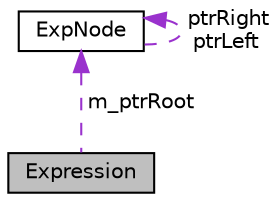 digraph "Expression"
{
  edge [fontname="Helvetica",fontsize="10",labelfontname="Helvetica",labelfontsize="10"];
  node [fontname="Helvetica",fontsize="10",shape=record];
  Node1 [label="Expression",height=0.2,width=0.4,color="black", fillcolor="grey75", style="filled", fontcolor="black"];
  Node2 -> Node1 [dir="back",color="darkorchid3",fontsize="10",style="dashed",label=" m_ptrRoot" ,fontname="Helvetica"];
  Node2 [label="ExpNode",height=0.2,width=0.4,color="black", fillcolor="white", style="filled",URL="$classExpNode.html"];
  Node2 -> Node2 [dir="back",color="darkorchid3",fontsize="10",style="dashed",label=" ptrRight\nptrLeft" ,fontname="Helvetica"];
}
